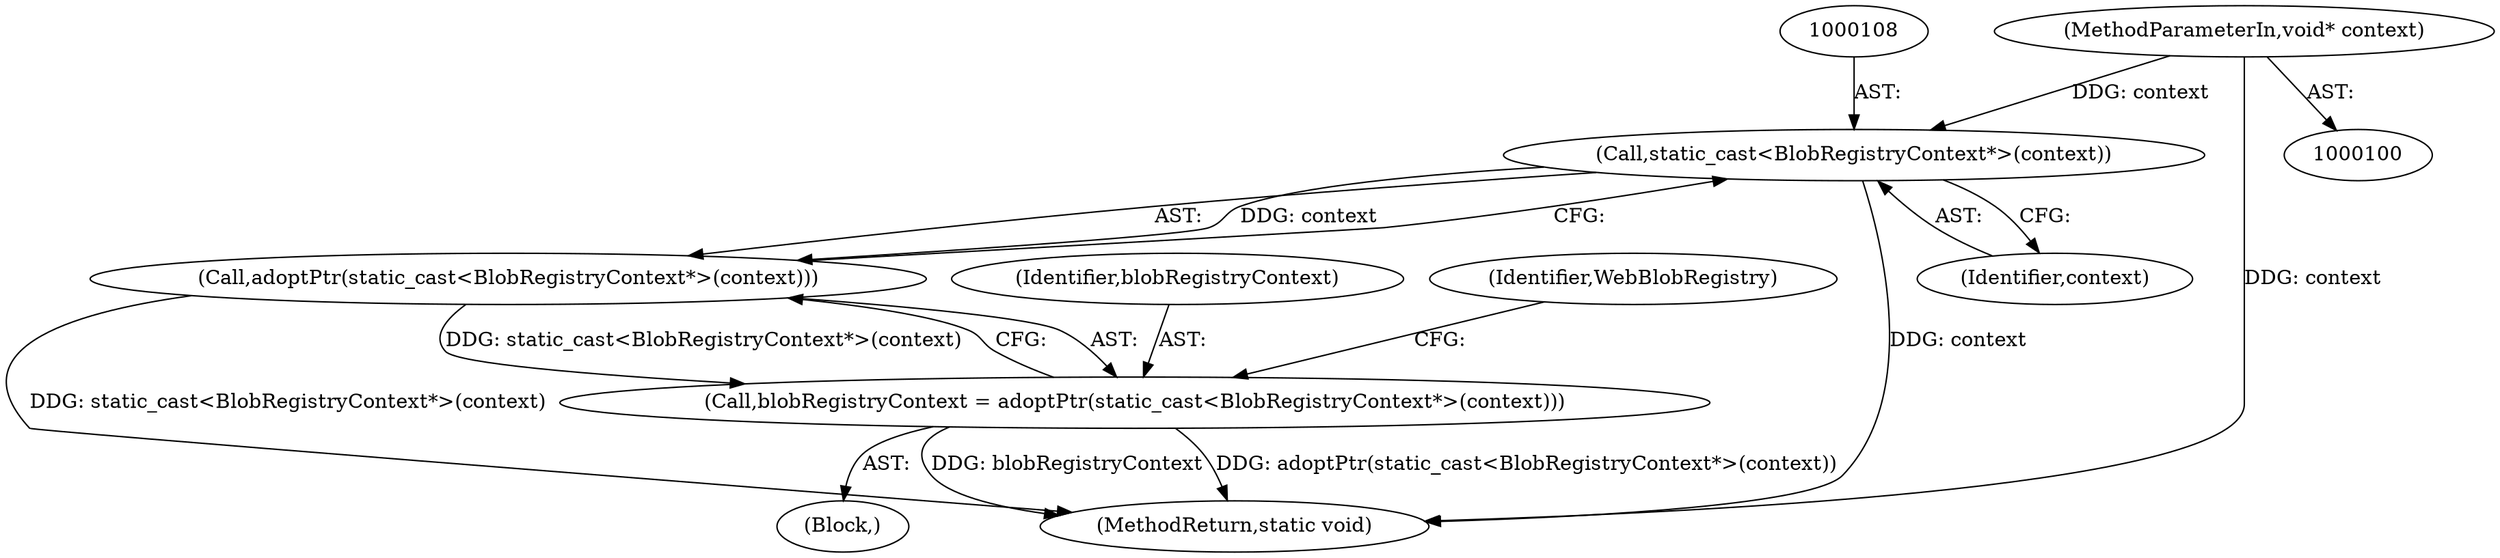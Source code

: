 digraph "0_Chrome_d0c31f0342cefc46a3b3d80359a9779d044d4c0d_11@pointer" {
"1000101" [label="(MethodParameterIn,void* context)"];
"1000107" [label="(Call,static_cast<BlobRegistryContext*>(context))"];
"1000106" [label="(Call,adoptPtr(static_cast<BlobRegistryContext*>(context)))"];
"1000104" [label="(Call,blobRegistryContext = adoptPtr(static_cast<BlobRegistryContext*>(context)))"];
"1000109" [label="(Identifier,context)"];
"1000104" [label="(Call,blobRegistryContext = adoptPtr(static_cast<BlobRegistryContext*>(context)))"];
"1000106" [label="(Call,adoptPtr(static_cast<BlobRegistryContext*>(context)))"];
"1000105" [label="(Identifier,blobRegistryContext)"];
"1000102" [label="(Block,)"];
"1000101" [label="(MethodParameterIn,void* context)"];
"1000123" [label="(MethodReturn,static void)"];
"1000113" [label="(Identifier,WebBlobRegistry)"];
"1000107" [label="(Call,static_cast<BlobRegistryContext*>(context))"];
"1000101" -> "1000100"  [label="AST: "];
"1000101" -> "1000123"  [label="DDG: context"];
"1000101" -> "1000107"  [label="DDG: context"];
"1000107" -> "1000106"  [label="AST: "];
"1000107" -> "1000109"  [label="CFG: "];
"1000108" -> "1000107"  [label="AST: "];
"1000109" -> "1000107"  [label="AST: "];
"1000106" -> "1000107"  [label="CFG: "];
"1000107" -> "1000123"  [label="DDG: context"];
"1000107" -> "1000106"  [label="DDG: context"];
"1000106" -> "1000104"  [label="AST: "];
"1000104" -> "1000106"  [label="CFG: "];
"1000106" -> "1000123"  [label="DDG: static_cast<BlobRegistryContext*>(context)"];
"1000106" -> "1000104"  [label="DDG: static_cast<BlobRegistryContext*>(context)"];
"1000104" -> "1000102"  [label="AST: "];
"1000105" -> "1000104"  [label="AST: "];
"1000113" -> "1000104"  [label="CFG: "];
"1000104" -> "1000123"  [label="DDG: blobRegistryContext"];
"1000104" -> "1000123"  [label="DDG: adoptPtr(static_cast<BlobRegistryContext*>(context))"];
}
